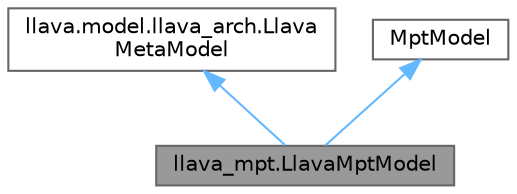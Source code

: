 digraph "llava_mpt.LlavaMptModel"
{
 // LATEX_PDF_SIZE
  bgcolor="transparent";
  edge [fontname=Helvetica,fontsize=10,labelfontname=Helvetica,labelfontsize=10];
  node [fontname=Helvetica,fontsize=10,shape=box,height=0.2,width=0.4];
  Node1 [id="Node000001",label="llava_mpt.LlavaMptModel",height=0.2,width=0.4,color="gray40", fillcolor="grey60", style="filled", fontcolor="black",tooltip="LLaVA 모델의 MPT 기반 클래스"];
  Node2 -> Node1 [id="edge1_Node000001_Node000002",dir="back",color="steelblue1",style="solid",tooltip=" "];
  Node2 [id="Node000002",label="llava.model.llava_arch.Llava\lMetaModel",height=0.2,width=0.4,color="gray40", fillcolor="white", style="filled",URL="$classllava_1_1model_1_1llava__arch_1_1_llava_meta_model.html",tooltip="LLaVA 모델의 메타클래스"];
  Node3 -> Node1 [id="edge2_Node000001_Node000003",dir="back",color="steelblue1",style="solid",tooltip=" "];
  Node3 [id="Node000003",label="MptModel",height=0.2,width=0.4,color="gray40", fillcolor="white", style="filled",tooltip=" "];
}
